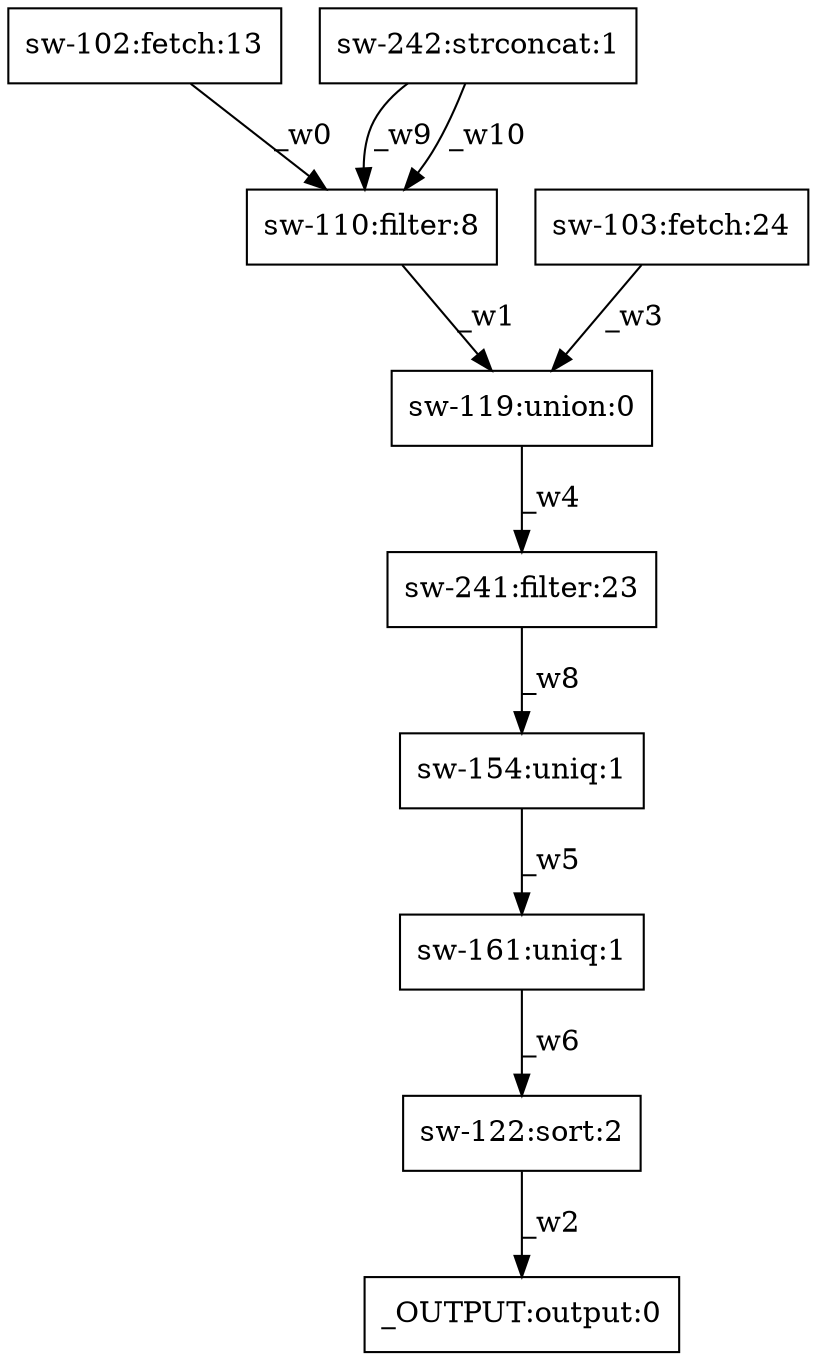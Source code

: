 digraph test1 { node [shape=box] "_OUTPUT" [label="_OUTPUT:output:0"];"sw-154" [label="sw-154:uniq:1"];"sw-122" [label="sw-122:sort:2"];"sw-102" [label="sw-102:fetch:13"];"sw-110" [label="sw-110:filter:8"];"sw-242" [label="sw-242:strconcat:1"];"sw-119" [label="sw-119:union:0"];"sw-161" [label="sw-161:uniq:1"];"sw-241" [label="sw-241:filter:23"];"sw-103" [label="sw-103:fetch:24"];"sw-102" -> "sw-110" [label="_w0"];"sw-110" -> "sw-119" [label="_w1"];"sw-122" -> "_OUTPUT" [label="_w2"];"sw-103" -> "sw-119" [label="_w3"];"sw-119" -> "sw-241" [label="_w4"];"sw-154" -> "sw-161" [label="_w5"];"sw-161" -> "sw-122" [label="_w6"];"sw-241" -> "sw-154" [label="_w8"];"sw-242" -> "sw-110" [label="_w9"];"sw-242" -> "sw-110" [label="_w10"];}